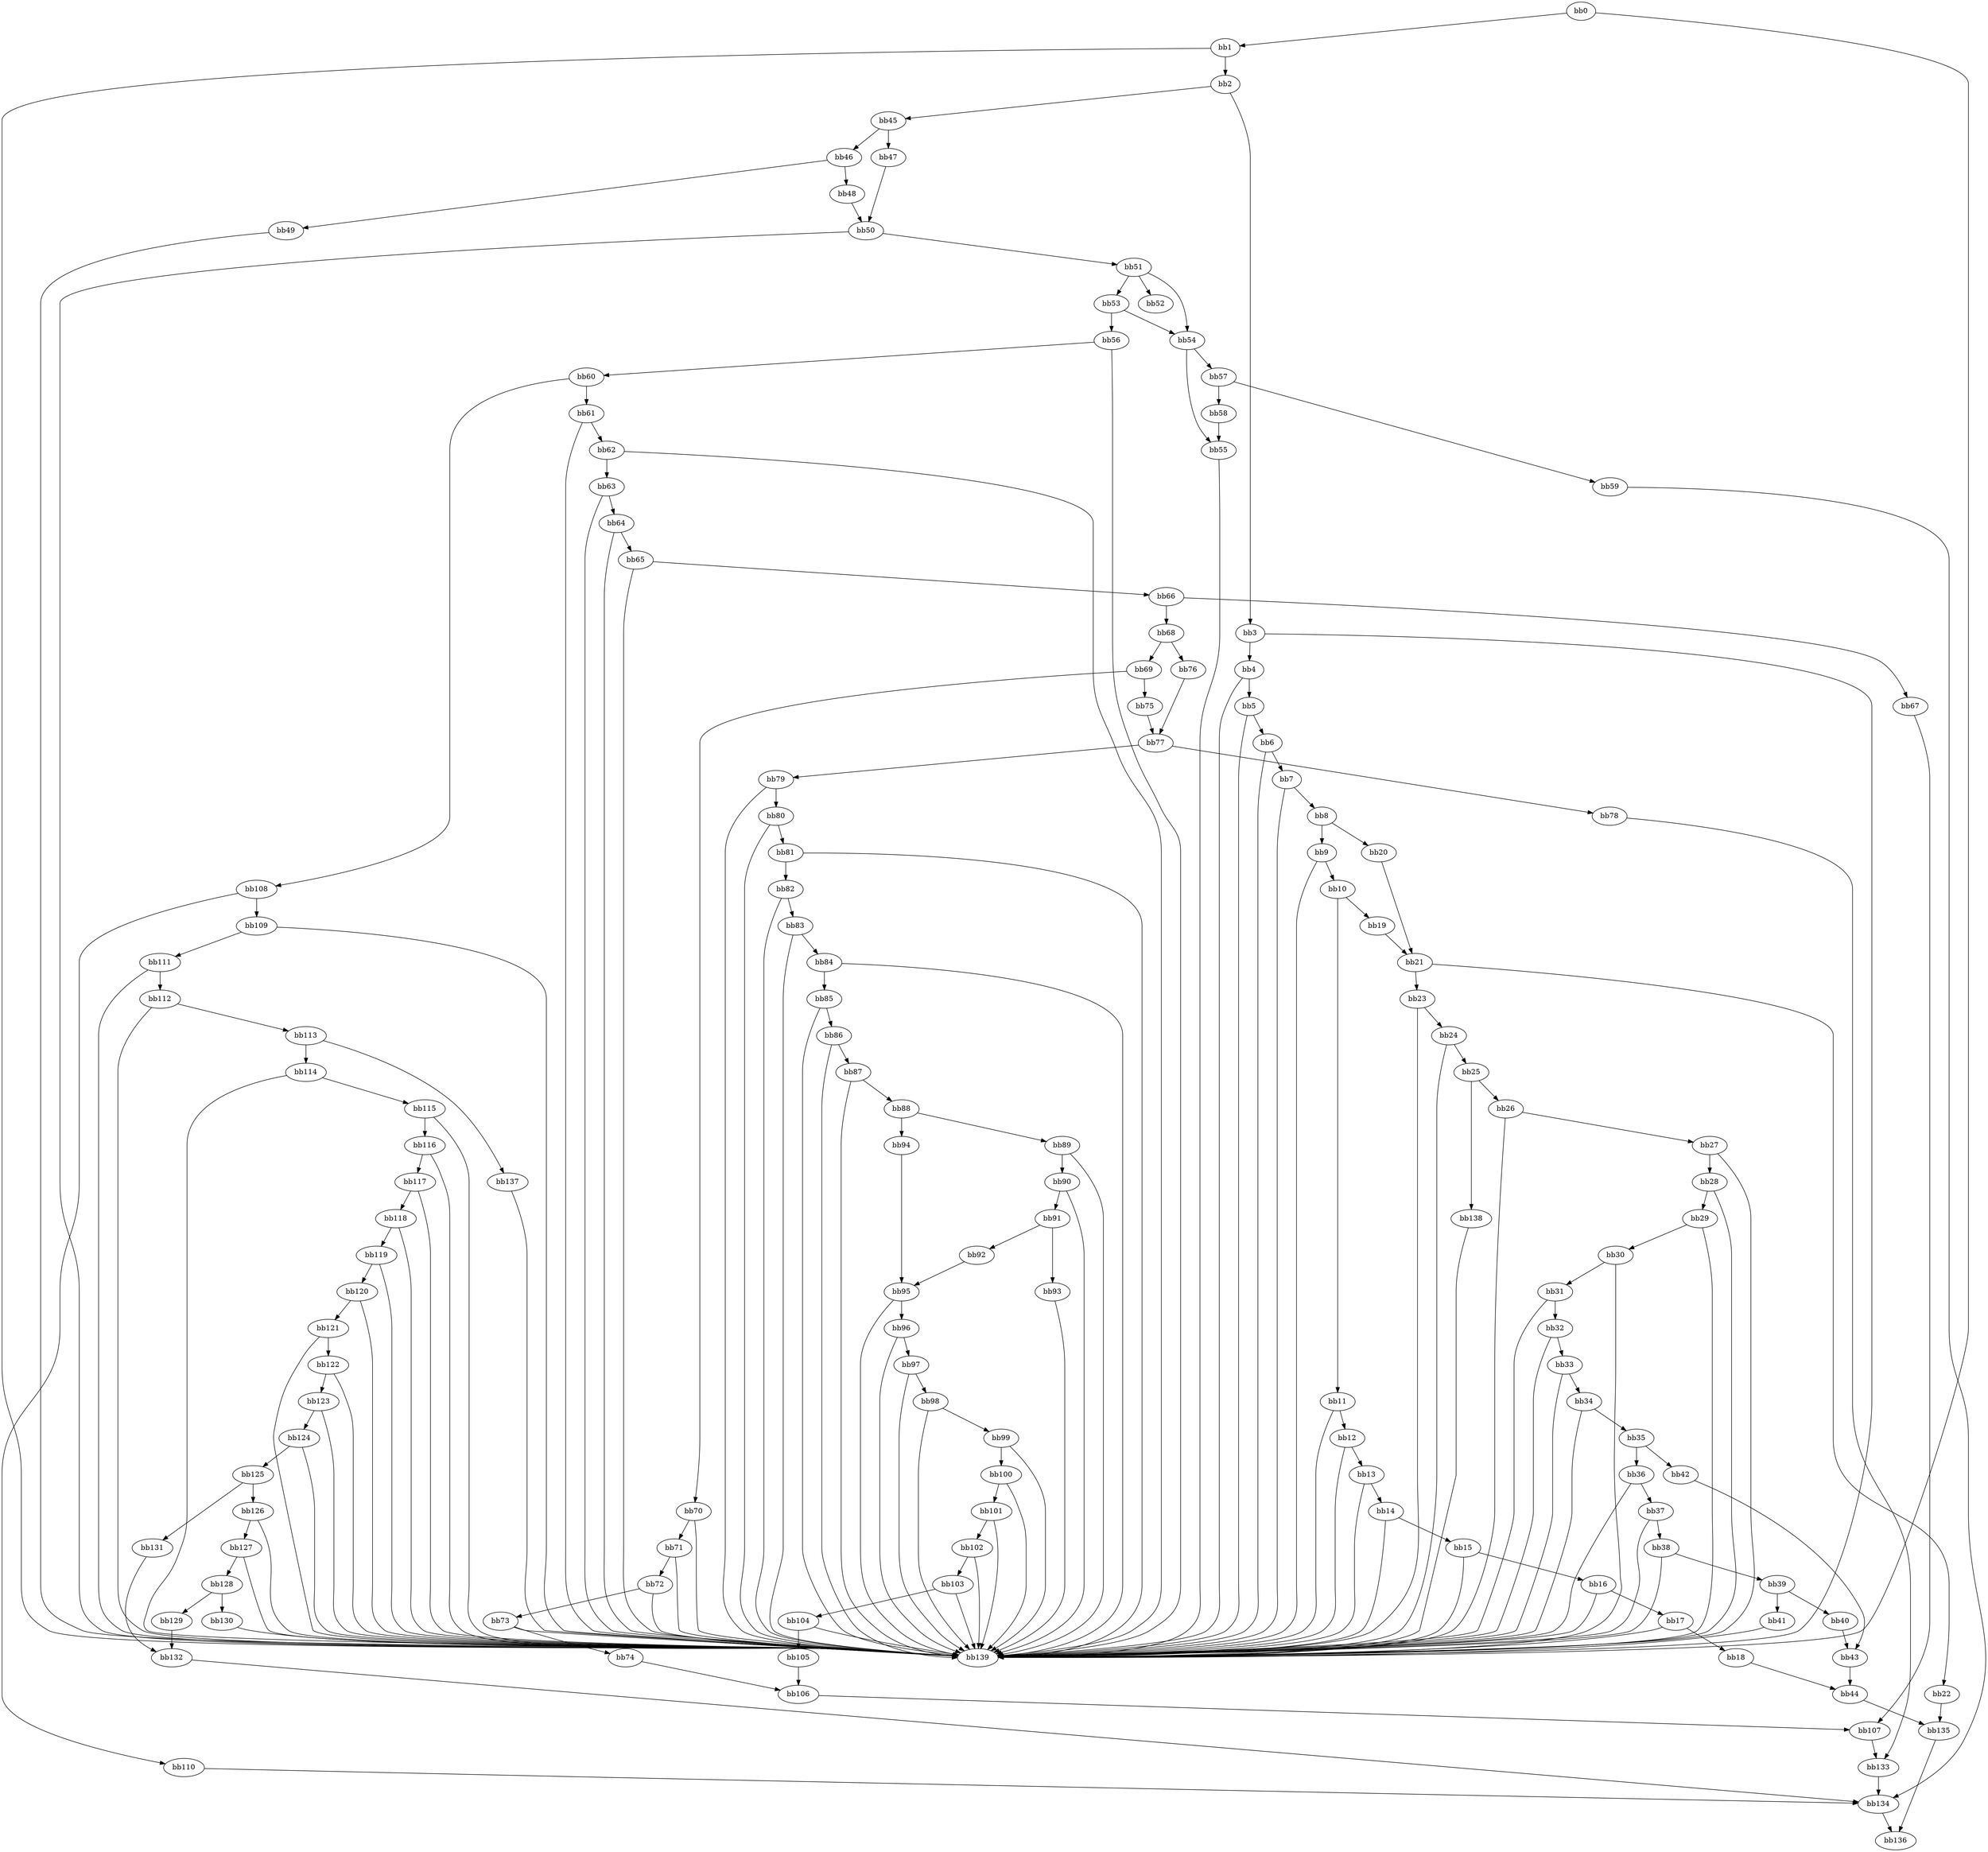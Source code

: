 digraph {
    0 [ label = "bb0\l" ]
    1 [ label = "bb1\l" ]
    2 [ label = "bb2\l" ]
    3 [ label = "bb3\l" ]
    4 [ label = "bb4\l" ]
    5 [ label = "bb5\l" ]
    6 [ label = "bb6\l" ]
    7 [ label = "bb7\l" ]
    8 [ label = "bb8\l" ]
    9 [ label = "bb9\l" ]
    10 [ label = "bb10\l" ]
    11 [ label = "bb11\l" ]
    12 [ label = "bb12\l" ]
    13 [ label = "bb13\l" ]
    14 [ label = "bb14\l" ]
    15 [ label = "bb15\l" ]
    16 [ label = "bb16\l" ]
    17 [ label = "bb17\l" ]
    18 [ label = "bb18\l" ]
    19 [ label = "bb19\l" ]
    20 [ label = "bb20\l" ]
    21 [ label = "bb21\l" ]
    22 [ label = "bb22\l" ]
    23 [ label = "bb23\l" ]
    24 [ label = "bb24\l" ]
    25 [ label = "bb25\l" ]
    26 [ label = "bb26\l" ]
    27 [ label = "bb27\l" ]
    28 [ label = "bb28\l" ]
    29 [ label = "bb29\l" ]
    30 [ label = "bb30\l" ]
    31 [ label = "bb31\l" ]
    32 [ label = "bb32\l" ]
    33 [ label = "bb33\l" ]
    34 [ label = "bb34\l" ]
    35 [ label = "bb35\l" ]
    36 [ label = "bb36\l" ]
    37 [ label = "bb37\l" ]
    38 [ label = "bb38\l" ]
    39 [ label = "bb39\l" ]
    40 [ label = "bb40\l" ]
    41 [ label = "bb41\l" ]
    42 [ label = "bb42\l" ]
    43 [ label = "bb43\l" ]
    44 [ label = "bb44\l" ]
    45 [ label = "bb45\l" ]
    46 [ label = "bb46\l" ]
    47 [ label = "bb47\l" ]
    48 [ label = "bb48\l" ]
    49 [ label = "bb49\l" ]
    50 [ label = "bb50\l" ]
    51 [ label = "bb51\l" ]
    52 [ label = "bb52\l" ]
    53 [ label = "bb53\l" ]
    54 [ label = "bb54\l" ]
    55 [ label = "bb55\l" ]
    56 [ label = "bb56\l" ]
    57 [ label = "bb57\l" ]
    58 [ label = "bb58\l" ]
    59 [ label = "bb59\l" ]
    60 [ label = "bb60\l" ]
    61 [ label = "bb61\l" ]
    62 [ label = "bb62\l" ]
    63 [ label = "bb63\l" ]
    64 [ label = "bb64\l" ]
    65 [ label = "bb65\l" ]
    66 [ label = "bb66\l" ]
    67 [ label = "bb67\l" ]
    68 [ label = "bb68\l" ]
    69 [ label = "bb69\l" ]
    70 [ label = "bb70\l" ]
    71 [ label = "bb71\l" ]
    72 [ label = "bb72\l" ]
    73 [ label = "bb73\l" ]
    74 [ label = "bb74\l" ]
    75 [ label = "bb75\l" ]
    76 [ label = "bb76\l" ]
    77 [ label = "bb77\l" ]
    78 [ label = "bb78\l" ]
    79 [ label = "bb79\l" ]
    80 [ label = "bb80\l" ]
    81 [ label = "bb81\l" ]
    82 [ label = "bb82\l" ]
    83 [ label = "bb83\l" ]
    84 [ label = "bb84\l" ]
    85 [ label = "bb85\l" ]
    86 [ label = "bb86\l" ]
    87 [ label = "bb87\l" ]
    88 [ label = "bb88\l" ]
    89 [ label = "bb89\l" ]
    90 [ label = "bb90\l" ]
    91 [ label = "bb91\l" ]
    92 [ label = "bb92\l" ]
    93 [ label = "bb93\l" ]
    94 [ label = "bb94\l" ]
    95 [ label = "bb95\l" ]
    96 [ label = "bb96\l" ]
    97 [ label = "bb97\l" ]
    98 [ label = "bb98\l" ]
    99 [ label = "bb99\l" ]
    100 [ label = "bb100\l" ]
    101 [ label = "bb101\l" ]
    102 [ label = "bb102\l" ]
    103 [ label = "bb103\l" ]
    104 [ label = "bb104\l" ]
    105 [ label = "bb105\l" ]
    106 [ label = "bb106\l" ]
    107 [ label = "bb107\l" ]
    108 [ label = "bb108\l" ]
    109 [ label = "bb109\l" ]
    110 [ label = "bb110\l" ]
    111 [ label = "bb111\l" ]
    112 [ label = "bb112\l" ]
    113 [ label = "bb113\l" ]
    114 [ label = "bb114\l" ]
    115 [ label = "bb115\l" ]
    116 [ label = "bb116\l" ]
    117 [ label = "bb117\l" ]
    118 [ label = "bb118\l" ]
    119 [ label = "bb119\l" ]
    120 [ label = "bb120\l" ]
    121 [ label = "bb121\l" ]
    122 [ label = "bb122\l" ]
    123 [ label = "bb123\l" ]
    124 [ label = "bb124\l" ]
    125 [ label = "bb125\l" ]
    126 [ label = "bb126\l" ]
    127 [ label = "bb127\l" ]
    128 [ label = "bb128\l" ]
    129 [ label = "bb129\l" ]
    130 [ label = "bb130\l" ]
    131 [ label = "bb131\l" ]
    132 [ label = "bb132\l" ]
    133 [ label = "bb133\l" ]
    134 [ label = "bb134\l" ]
    135 [ label = "bb135\l" ]
    136 [ label = "bb136\l" ]
    137 [ label = "bb137\l" ]
    138 [ label = "bb138\l" ]
    139 [ label = "bb139\l" ]
    0 -> 1 [ ]
    0 -> 139 [ ]
    1 -> 2 [ ]
    1 -> 139 [ ]
    2 -> 3 [ ]
    2 -> 45 [ ]
    3 -> 4 [ ]
    3 -> 139 [ ]
    4 -> 5 [ ]
    4 -> 139 [ ]
    5 -> 6 [ ]
    5 -> 139 [ ]
    6 -> 7 [ ]
    6 -> 139 [ ]
    7 -> 8 [ ]
    7 -> 139 [ ]
    8 -> 9 [ ]
    8 -> 20 [ ]
    9 -> 10 [ ]
    9 -> 139 [ ]
    10 -> 11 [ ]
    10 -> 19 [ ]
    11 -> 12 [ ]
    11 -> 139 [ ]
    12 -> 13 [ ]
    12 -> 139 [ ]
    13 -> 14 [ ]
    13 -> 139 [ ]
    14 -> 15 [ ]
    14 -> 139 [ ]
    15 -> 16 [ ]
    15 -> 139 [ ]
    16 -> 17 [ ]
    16 -> 139 [ ]
    17 -> 18 [ ]
    17 -> 139 [ ]
    18 -> 44 [ ]
    19 -> 21 [ ]
    20 -> 21 [ ]
    21 -> 22 [ ]
    21 -> 23 [ ]
    22 -> 135 [ ]
    23 -> 24 [ ]
    23 -> 139 [ ]
    24 -> 25 [ ]
    24 -> 139 [ ]
    25 -> 26 [ ]
    25 -> 138 [ ]
    26 -> 27 [ ]
    26 -> 139 [ ]
    27 -> 28 [ ]
    27 -> 139 [ ]
    28 -> 29 [ ]
    28 -> 139 [ ]
    29 -> 30 [ ]
    29 -> 139 [ ]
    30 -> 31 [ ]
    30 -> 139 [ ]
    31 -> 32 [ ]
    31 -> 139 [ ]
    32 -> 33 [ ]
    32 -> 139 [ ]
    33 -> 34 [ ]
    33 -> 139 [ ]
    34 -> 35 [ ]
    34 -> 139 [ ]
    35 -> 36 [ ]
    35 -> 42 [ ]
    36 -> 37 [ ]
    36 -> 139 [ ]
    37 -> 38 [ ]
    37 -> 139 [ ]
    38 -> 39 [ ]
    38 -> 139 [ ]
    39 -> 40 [ ]
    39 -> 41 [ ]
    40 -> 43 [ ]
    41 -> 139 [ ]
    42 -> 43 [ ]
    43 -> 44 [ ]
    44 -> 135 [ ]
    45 -> 46 [ ]
    45 -> 47 [ ]
    46 -> 48 [ ]
    46 -> 49 [ ]
    47 -> 50 [ ]
    48 -> 50 [ ]
    49 -> 139 [ ]
    50 -> 51 [ ]
    50 -> 139 [ ]
    51 -> 52 [ ]
    51 -> 53 [ ]
    51 -> 54 [ ]
    53 -> 54 [ ]
    53 -> 56 [ ]
    54 -> 55 [ ]
    54 -> 57 [ ]
    55 -> 139 [ ]
    56 -> 60 [ ]
    56 -> 139 [ ]
    57 -> 58 [ ]
    57 -> 59 [ ]
    58 -> 55 [ ]
    59 -> 134 [ ]
    60 -> 61 [ ]
    60 -> 108 [ ]
    61 -> 62 [ ]
    61 -> 139 [ ]
    62 -> 63 [ ]
    62 -> 139 [ ]
    63 -> 64 [ ]
    63 -> 139 [ ]
    64 -> 65 [ ]
    64 -> 139 [ ]
    65 -> 66 [ ]
    65 -> 139 [ ]
    66 -> 67 [ ]
    66 -> 68 [ ]
    67 -> 107 [ ]
    68 -> 69 [ ]
    68 -> 76 [ ]
    69 -> 70 [ ]
    69 -> 75 [ ]
    70 -> 71 [ ]
    70 -> 139 [ ]
    71 -> 72 [ ]
    71 -> 139 [ ]
    72 -> 73 [ ]
    72 -> 139 [ ]
    73 -> 74 [ ]
    73 -> 139 [ ]
    74 -> 106 [ ]
    75 -> 77 [ ]
    76 -> 77 [ ]
    77 -> 78 [ ]
    77 -> 79 [ ]
    78 -> 133 [ ]
    79 -> 80 [ ]
    79 -> 139 [ ]
    80 -> 81 [ ]
    80 -> 139 [ ]
    81 -> 82 [ ]
    81 -> 139 [ ]
    82 -> 83 [ ]
    82 -> 139 [ ]
    83 -> 84 [ ]
    83 -> 139 [ ]
    84 -> 85 [ ]
    84 -> 139 [ ]
    85 -> 86 [ ]
    85 -> 139 [ ]
    86 -> 87 [ ]
    86 -> 139 [ ]
    87 -> 88 [ ]
    87 -> 139 [ ]
    88 -> 89 [ ]
    88 -> 94 [ ]
    89 -> 90 [ ]
    89 -> 139 [ ]
    90 -> 91 [ ]
    90 -> 139 [ ]
    91 -> 92 [ ]
    91 -> 93 [ ]
    92 -> 95 [ ]
    93 -> 139 [ ]
    94 -> 95 [ ]
    95 -> 96 [ ]
    95 -> 139 [ ]
    96 -> 97 [ ]
    96 -> 139 [ ]
    97 -> 98 [ ]
    97 -> 139 [ ]
    98 -> 99 [ ]
    98 -> 139 [ ]
    99 -> 100 [ ]
    99 -> 139 [ ]
    100 -> 101 [ ]
    100 -> 139 [ ]
    101 -> 102 [ ]
    101 -> 139 [ ]
    102 -> 103 [ ]
    102 -> 139 [ ]
    103 -> 104 [ ]
    103 -> 139 [ ]
    104 -> 105 [ ]
    104 -> 139 [ ]
    105 -> 106 [ ]
    106 -> 107 [ ]
    107 -> 133 [ ]
    108 -> 109 [ ]
    108 -> 110 [ ]
    109 -> 111 [ ]
    109 -> 139 [ ]
    110 -> 134 [ ]
    111 -> 112 [ ]
    111 -> 139 [ ]
    112 -> 113 [ ]
    112 -> 139 [ ]
    113 -> 114 [ ]
    113 -> 137 [ ]
    114 -> 115 [ ]
    114 -> 139 [ ]
    115 -> 116 [ ]
    115 -> 139 [ ]
    116 -> 117 [ ]
    116 -> 139 [ ]
    117 -> 118 [ ]
    117 -> 139 [ ]
    118 -> 119 [ ]
    118 -> 139 [ ]
    119 -> 120 [ ]
    119 -> 139 [ ]
    120 -> 121 [ ]
    120 -> 139 [ ]
    121 -> 122 [ ]
    121 -> 139 [ ]
    122 -> 123 [ ]
    122 -> 139 [ ]
    123 -> 124 [ ]
    123 -> 139 [ ]
    124 -> 125 [ ]
    124 -> 139 [ ]
    125 -> 126 [ ]
    125 -> 131 [ ]
    126 -> 127 [ ]
    126 -> 139 [ ]
    127 -> 128 [ ]
    127 -> 139 [ ]
    128 -> 129 [ ]
    128 -> 130 [ ]
    129 -> 132 [ ]
    130 -> 139 [ ]
    131 -> 132 [ ]
    132 -> 134 [ ]
    133 -> 134 [ ]
    134 -> 136 [ ]
    135 -> 136 [ ]
    137 -> 139 [ ]
    138 -> 139 [ ]
}

